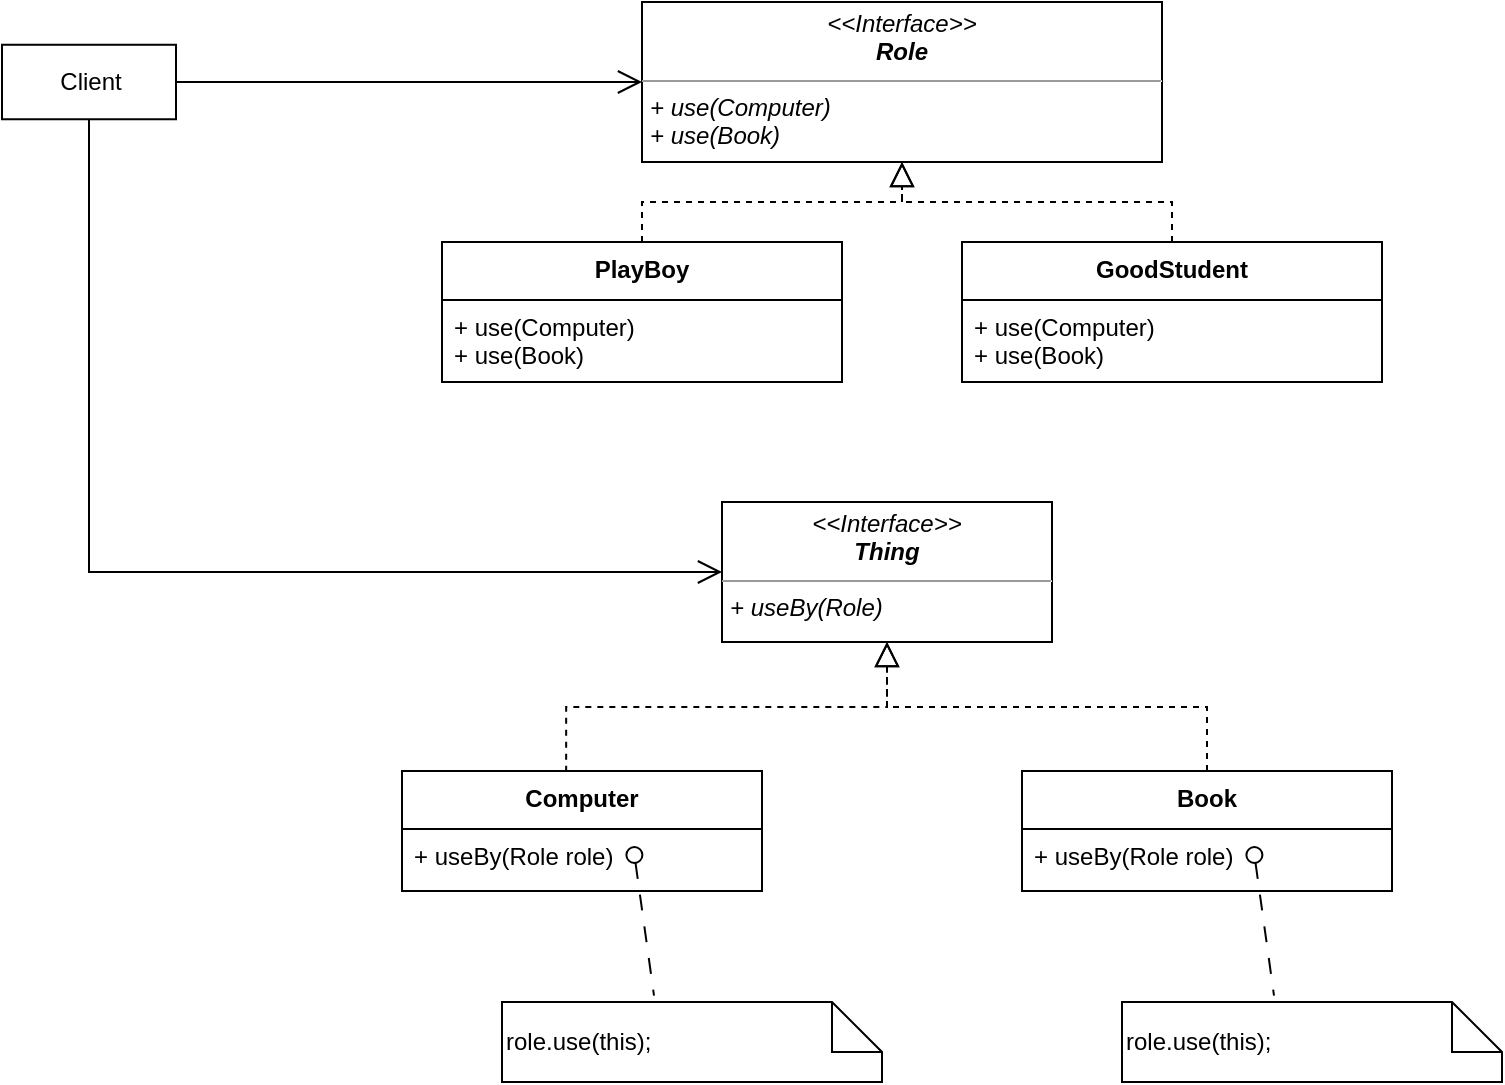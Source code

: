 <mxfile version="21.1.9" type="device">
  <diagram name="第 1 页" id="V1W0sLbI2GgZeyCbVdQ1">
    <mxGraphModel dx="1194" dy="682" grid="1" gridSize="10" guides="1" tooltips="1" connect="1" arrows="1" fold="1" page="1" pageScale="1" pageWidth="827" pageHeight="1169" math="0" shadow="0">
      <root>
        <mxCell id="0" />
        <mxCell id="1" parent="0" />
        <mxCell id="PUoqzCfMoi5RGJm65JOl-1" value="&lt;p style=&quot;margin:0px;margin-top:4px;text-align:center;&quot;&gt;&lt;i&gt;&amp;lt;&amp;lt;Interface&amp;gt;&amp;gt;&lt;br&gt;&lt;b&gt;Role&lt;/b&gt;&lt;br&gt;&lt;/i&gt;&lt;/p&gt;&lt;hr size=&quot;1&quot;&gt;&lt;p style=&quot;margin:0px;margin-left:4px;&quot;&gt;&lt;/p&gt;&lt;p style=&quot;margin:0px;margin-left:4px;&quot;&gt;&lt;i&gt;+ use(Computer)&lt;/i&gt;&lt;br&gt;&lt;/p&gt;&lt;p style=&quot;margin:0px;margin-left:4px;&quot;&gt;&lt;i style=&quot;border-color: var(--border-color);&quot;&gt;+ use(Book)&lt;/i&gt;&lt;i&gt;&lt;br&gt;&lt;/i&gt;&lt;/p&gt;" style="verticalAlign=top;align=left;overflow=fill;fontSize=12;fontFamily=Helvetica;html=1;" vertex="1" parent="1">
          <mxGeometry x="360" y="130" width="260" height="80" as="geometry" />
        </mxCell>
        <mxCell id="PUoqzCfMoi5RGJm65JOl-2" value="PlayBoy" style="swimlane;fontStyle=1;align=center;verticalAlign=top;childLayout=stackLayout;horizontal=1;startSize=29;horizontalStack=0;resizeParent=1;resizeParentMax=0;resizeLast=0;collapsible=1;marginBottom=0;" vertex="1" parent="1">
          <mxGeometry x="260" y="250" width="200" height="70" as="geometry" />
        </mxCell>
        <mxCell id="PUoqzCfMoi5RGJm65JOl-3" value="+ use(Computer)&#xa;+ use(Book)" style="text;strokeColor=none;fillColor=none;align=left;verticalAlign=top;spacingLeft=4;spacingRight=4;overflow=hidden;rotatable=0;points=[[0,0.5],[1,0.5]];portConstraint=eastwest;fontStyle=0" vertex="1" parent="PUoqzCfMoi5RGJm65JOl-2">
          <mxGeometry y="29" width="200" height="41" as="geometry" />
        </mxCell>
        <mxCell id="PUoqzCfMoi5RGJm65JOl-4" value="GoodStudent" style="swimlane;fontStyle=1;align=center;verticalAlign=top;childLayout=stackLayout;horizontal=1;startSize=29;horizontalStack=0;resizeParent=1;resizeParentMax=0;resizeLast=0;collapsible=1;marginBottom=0;" vertex="1" parent="1">
          <mxGeometry x="520" y="250" width="210" height="70" as="geometry" />
        </mxCell>
        <mxCell id="PUoqzCfMoi5RGJm65JOl-5" value="+ use(Computer)&#xa;+ use(Book)" style="text;strokeColor=none;fillColor=none;align=left;verticalAlign=top;spacingLeft=4;spacingRight=4;overflow=hidden;rotatable=0;points=[[0,0.5],[1,0.5]];portConstraint=eastwest;fontStyle=0" vertex="1" parent="PUoqzCfMoi5RGJm65JOl-4">
          <mxGeometry y="29" width="210" height="41" as="geometry" />
        </mxCell>
        <mxCell id="PUoqzCfMoi5RGJm65JOl-6" value="&lt;p style=&quot;margin:0px;margin-top:4px;text-align:center;&quot;&gt;&lt;i&gt;&amp;lt;&amp;lt;Interface&amp;gt;&amp;gt;&lt;br&gt;&lt;b&gt;Thing&lt;/b&gt;&lt;br&gt;&lt;/i&gt;&lt;/p&gt;&lt;hr size=&quot;1&quot;&gt;&lt;p style=&quot;margin:0px;margin-left:4px;&quot;&gt;&lt;/p&gt;&lt;p style=&quot;margin:0px;margin-left:4px;&quot;&gt;&lt;i&gt;+ useBy(Role)&lt;/i&gt;&lt;/p&gt;" style="verticalAlign=top;align=left;overflow=fill;fontSize=12;fontFamily=Helvetica;html=1;" vertex="1" parent="1">
          <mxGeometry x="400" y="380" width="165" height="70" as="geometry" />
        </mxCell>
        <mxCell id="PUoqzCfMoi5RGJm65JOl-7" style="edgeStyle=orthogonalEdgeStyle;rounded=0;orthogonalLoop=1;jettySize=auto;html=1;endArrow=open;endFill=0;endSize=10;entryX=0;entryY=0.5;entryDx=0;entryDy=0;" edge="1" parent="1" source="PUoqzCfMoi5RGJm65JOl-8" target="PUoqzCfMoi5RGJm65JOl-1">
          <mxGeometry relative="1" as="geometry">
            <mxPoint x="240" y="170" as="targetPoint" />
          </mxGeometry>
        </mxCell>
        <mxCell id="PUoqzCfMoi5RGJm65JOl-8" value="Client" style="html=1;" vertex="1" parent="1">
          <mxGeometry x="40" y="151.38" width="87" height="37.25" as="geometry" />
        </mxCell>
        <mxCell id="PUoqzCfMoi5RGJm65JOl-9" value="Computer" style="swimlane;fontStyle=1;align=center;verticalAlign=top;childLayout=stackLayout;horizontal=1;startSize=29;horizontalStack=0;resizeParent=1;resizeParentMax=0;resizeLast=0;collapsible=1;marginBottom=0;" vertex="1" parent="1">
          <mxGeometry x="240" y="514.5" width="180" height="60" as="geometry" />
        </mxCell>
        <mxCell id="PUoqzCfMoi5RGJm65JOl-10" value="+ useBy(Role role)" style="text;strokeColor=none;fillColor=none;align=left;verticalAlign=top;spacingLeft=4;spacingRight=4;overflow=hidden;rotatable=0;points=[[0,0.5],[1,0.5]];portConstraint=eastwest;fontStyle=0" vertex="1" parent="PUoqzCfMoi5RGJm65JOl-9">
          <mxGeometry y="29" width="180" height="31" as="geometry" />
        </mxCell>
        <mxCell id="PUoqzCfMoi5RGJm65JOl-11" value="Book" style="swimlane;fontStyle=1;align=center;verticalAlign=top;childLayout=stackLayout;horizontal=1;startSize=29;horizontalStack=0;resizeParent=1;resizeParentMax=0;resizeLast=0;collapsible=1;marginBottom=0;" vertex="1" parent="1">
          <mxGeometry x="550" y="514.5" width="185" height="60" as="geometry" />
        </mxCell>
        <mxCell id="PUoqzCfMoi5RGJm65JOl-12" value="+ useBy(Role role)" style="text;strokeColor=none;fillColor=none;align=left;verticalAlign=top;spacingLeft=4;spacingRight=4;overflow=hidden;rotatable=0;points=[[0,0.5],[1,0.5]];portConstraint=eastwest;fontStyle=0" vertex="1" parent="PUoqzCfMoi5RGJm65JOl-11">
          <mxGeometry y="29" width="185" height="31" as="geometry" />
        </mxCell>
        <mxCell id="PUoqzCfMoi5RGJm65JOl-15" value="" style="endArrow=block;endSize=10;endFill=0;shadow=0;strokeWidth=1;rounded=0;edgeStyle=elbowEdgeStyle;elbow=vertical;entryX=0.5;entryY=1;entryDx=0;entryDy=0;labelBackgroundColor=none;fontColor=default;dashed=1;" edge="1" parent="1" source="PUoqzCfMoi5RGJm65JOl-2" target="PUoqzCfMoi5RGJm65JOl-1">
          <mxGeometry width="160" relative="1" as="geometry">
            <mxPoint x="323" y="324" as="sourcePoint" />
            <mxPoint x="322" y="242" as="targetPoint" />
          </mxGeometry>
        </mxCell>
        <mxCell id="PUoqzCfMoi5RGJm65JOl-16" value="" style="endArrow=block;endSize=10;endFill=0;shadow=0;strokeWidth=1;rounded=0;edgeStyle=elbowEdgeStyle;elbow=vertical;labelBackgroundColor=none;fontColor=default;dashed=1;" edge="1" parent="1" source="PUoqzCfMoi5RGJm65JOl-4" target="PUoqzCfMoi5RGJm65JOl-1">
          <mxGeometry width="160" relative="1" as="geometry">
            <mxPoint x="333" y="334" as="sourcePoint" />
            <mxPoint x="332" y="252" as="targetPoint" />
          </mxGeometry>
        </mxCell>
        <mxCell id="PUoqzCfMoi5RGJm65JOl-17" value="" style="endArrow=block;endSize=10;endFill=0;shadow=0;strokeWidth=1;rounded=0;edgeStyle=elbowEdgeStyle;elbow=vertical;entryX=0.5;entryY=1;entryDx=0;entryDy=0;exitX=0.5;exitY=0;exitDx=0;exitDy=0;labelBackgroundColor=none;fontColor=default;dashed=1;" edge="1" parent="1" source="PUoqzCfMoi5RGJm65JOl-11" target="PUoqzCfMoi5RGJm65JOl-6">
          <mxGeometry width="160" relative="1" as="geometry">
            <mxPoint x="343" y="344" as="sourcePoint" />
            <mxPoint x="342" y="262" as="targetPoint" />
          </mxGeometry>
        </mxCell>
        <mxCell id="PUoqzCfMoi5RGJm65JOl-18" value="" style="endArrow=block;endSize=10;endFill=0;shadow=0;strokeWidth=1;rounded=0;edgeStyle=elbowEdgeStyle;elbow=vertical;entryX=0.5;entryY=1;entryDx=0;entryDy=0;exitX=0.456;exitY=0.007;exitDx=0;exitDy=0;labelBackgroundColor=none;fontColor=default;exitPerimeter=0;dashed=1;" edge="1" parent="1" source="PUoqzCfMoi5RGJm65JOl-9" target="PUoqzCfMoi5RGJm65JOl-6">
          <mxGeometry width="160" relative="1" as="geometry">
            <mxPoint x="653" y="525" as="sourcePoint" />
            <mxPoint x="493" y="460" as="targetPoint" />
          </mxGeometry>
        </mxCell>
        <mxCell id="PUoqzCfMoi5RGJm65JOl-19" value="&lt;div style=&quot;border-color: var(--border-color);&quot;&gt;role.use(this);&lt;/div&gt;" style="shape=note2;boundedLbl=1;whiteSpace=wrap;html=1;size=25;verticalAlign=middle;align=left;labelPosition=center;verticalLabelPosition=middle;" vertex="1" parent="1">
          <mxGeometry x="290" y="630" width="190" height="40" as="geometry" />
        </mxCell>
        <mxCell id="PUoqzCfMoi5RGJm65JOl-20" value="" style="html=1;verticalAlign=bottom;labelBackgroundColor=none;startArrow=oval;startFill=0;startSize=8;endArrow=none;rounded=0;dashed=1;dashPattern=8 8;entryX=0.4;entryY=-0.08;entryDx=0;entryDy=0;entryPerimeter=0;" edge="1" parent="1" target="PUoqzCfMoi5RGJm65JOl-19">
          <mxGeometry x="-0.055" y="19" relative="1" as="geometry">
            <mxPoint x="356.201" y="556.5" as="sourcePoint" />
            <mxPoint x="385.5" y="602" as="targetPoint" />
            <mxPoint x="-1" as="offset" />
          </mxGeometry>
        </mxCell>
        <mxCell id="PUoqzCfMoi5RGJm65JOl-21" value="&lt;div style=&quot;border-color: var(--border-color);&quot;&gt;role.use(this);&lt;br&gt;&lt;/div&gt;" style="shape=note2;boundedLbl=1;whiteSpace=wrap;html=1;size=25;verticalAlign=middle;align=left;labelPosition=center;verticalLabelPosition=middle;" vertex="1" parent="1">
          <mxGeometry x="600" y="630" width="190" height="40" as="geometry" />
        </mxCell>
        <mxCell id="PUoqzCfMoi5RGJm65JOl-22" value="" style="html=1;verticalAlign=bottom;labelBackgroundColor=none;startArrow=oval;startFill=0;startSize=8;endArrow=none;rounded=0;dashed=1;dashPattern=8 8;entryX=0.4;entryY=-0.08;entryDx=0;entryDy=0;entryPerimeter=0;" edge="1" parent="1" target="PUoqzCfMoi5RGJm65JOl-21">
          <mxGeometry x="-0.055" y="19" relative="1" as="geometry">
            <mxPoint x="666.201" y="556.5" as="sourcePoint" />
            <mxPoint x="695.5" y="602" as="targetPoint" />
            <mxPoint x="-1" as="offset" />
          </mxGeometry>
        </mxCell>
        <mxCell id="PUoqzCfMoi5RGJm65JOl-23" style="edgeStyle=orthogonalEdgeStyle;rounded=0;orthogonalLoop=1;jettySize=auto;html=1;endArrow=open;endFill=0;endSize=10;entryX=0;entryY=0.5;entryDx=0;entryDy=0;exitX=0.5;exitY=1;exitDx=0;exitDy=0;" edge="1" parent="1" source="PUoqzCfMoi5RGJm65JOl-8" target="PUoqzCfMoi5RGJm65JOl-6">
          <mxGeometry relative="1" as="geometry">
            <mxPoint x="370" y="180" as="targetPoint" />
            <mxPoint x="137" y="180" as="sourcePoint" />
          </mxGeometry>
        </mxCell>
      </root>
    </mxGraphModel>
  </diagram>
</mxfile>
